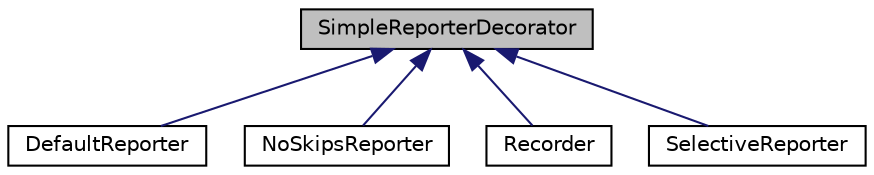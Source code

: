 digraph "SimpleReporterDecorator"
{
  edge [fontname="Helvetica",fontsize="10",labelfontname="Helvetica",labelfontsize="10"];
  node [fontname="Helvetica",fontsize="10",shape=record];
  Node1 [label="SimpleReporterDecorator",height=0.2,width=0.4,color="black", fillcolor="grey75", style="filled" fontcolor="black"];
  Node1 -> Node2 [dir="back",color="midnightblue",fontsize="10",style="solid",fontname="Helvetica"];
  Node2 [label="DefaultReporter",height=0.2,width=0.4,color="black", fillcolor="white", style="filled",URL="$class_default_reporter.html"];
  Node1 -> Node3 [dir="back",color="midnightblue",fontsize="10",style="solid",fontname="Helvetica"];
  Node3 [label="NoSkipsReporter",height=0.2,width=0.4,color="black", fillcolor="white", style="filled",URL="$class_no_skips_reporter.html"];
  Node1 -> Node4 [dir="back",color="midnightblue",fontsize="10",style="solid",fontname="Helvetica"];
  Node4 [label="Recorder",height=0.2,width=0.4,color="black", fillcolor="white", style="filled",URL="$class_recorder.html"];
  Node1 -> Node5 [dir="back",color="midnightblue",fontsize="10",style="solid",fontname="Helvetica"];
  Node5 [label="SelectiveReporter",height=0.2,width=0.4,color="black", fillcolor="white", style="filled",URL="$class_selective_reporter.html"];
}
